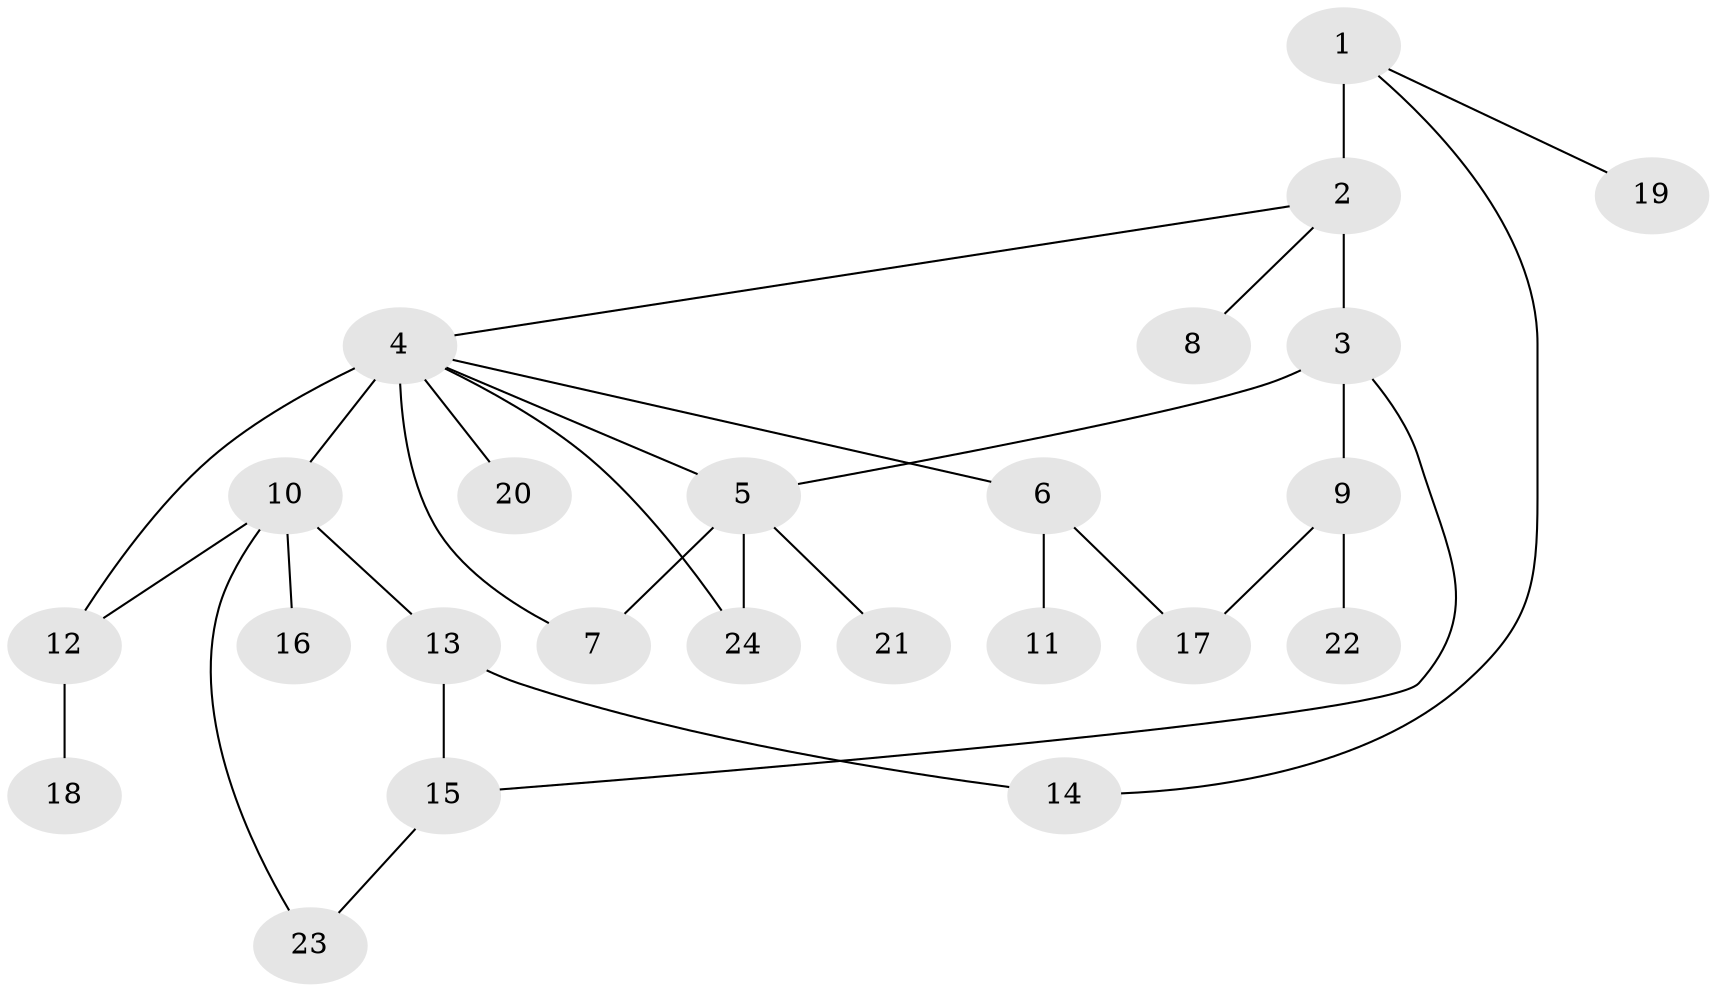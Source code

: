 // original degree distribution, {2: 0.24358974358974358, 8: 0.05128205128205128, 3: 0.1282051282051282, 15: 0.01282051282051282, 6: 0.01282051282051282, 1: 0.5, 4: 0.02564102564102564, 5: 0.02564102564102564}
// Generated by graph-tools (version 1.1) at 2025/50/03/04/25 22:50:33]
// undirected, 24 vertices, 31 edges
graph export_dot {
  node [color=gray90,style=filled];
  1;
  2;
  3;
  4;
  5;
  6;
  7;
  8;
  9;
  10;
  11;
  12;
  13;
  14;
  15;
  16;
  17;
  18;
  19;
  20;
  21;
  22;
  23;
  24;
  1 -- 2 [weight=3.0];
  1 -- 14 [weight=1.0];
  1 -- 19 [weight=1.0];
  2 -- 3 [weight=1.0];
  2 -- 4 [weight=1.0];
  2 -- 8 [weight=1.0];
  3 -- 5 [weight=1.0];
  3 -- 9 [weight=5.0];
  3 -- 15 [weight=1.0];
  4 -- 5 [weight=1.0];
  4 -- 6 [weight=1.0];
  4 -- 7 [weight=1.0];
  4 -- 10 [weight=1.0];
  4 -- 12 [weight=4.0];
  4 -- 20 [weight=1.0];
  4 -- 24 [weight=1.0];
  5 -- 7 [weight=2.0];
  5 -- 21 [weight=1.0];
  5 -- 24 [weight=1.0];
  6 -- 11 [weight=2.0];
  6 -- 17 [weight=1.0];
  9 -- 17 [weight=1.0];
  9 -- 22 [weight=1.0];
  10 -- 12 [weight=1.0];
  10 -- 13 [weight=1.0];
  10 -- 16 [weight=1.0];
  10 -- 23 [weight=1.0];
  12 -- 18 [weight=1.0];
  13 -- 14 [weight=1.0];
  13 -- 15 [weight=1.0];
  15 -- 23 [weight=1.0];
}
